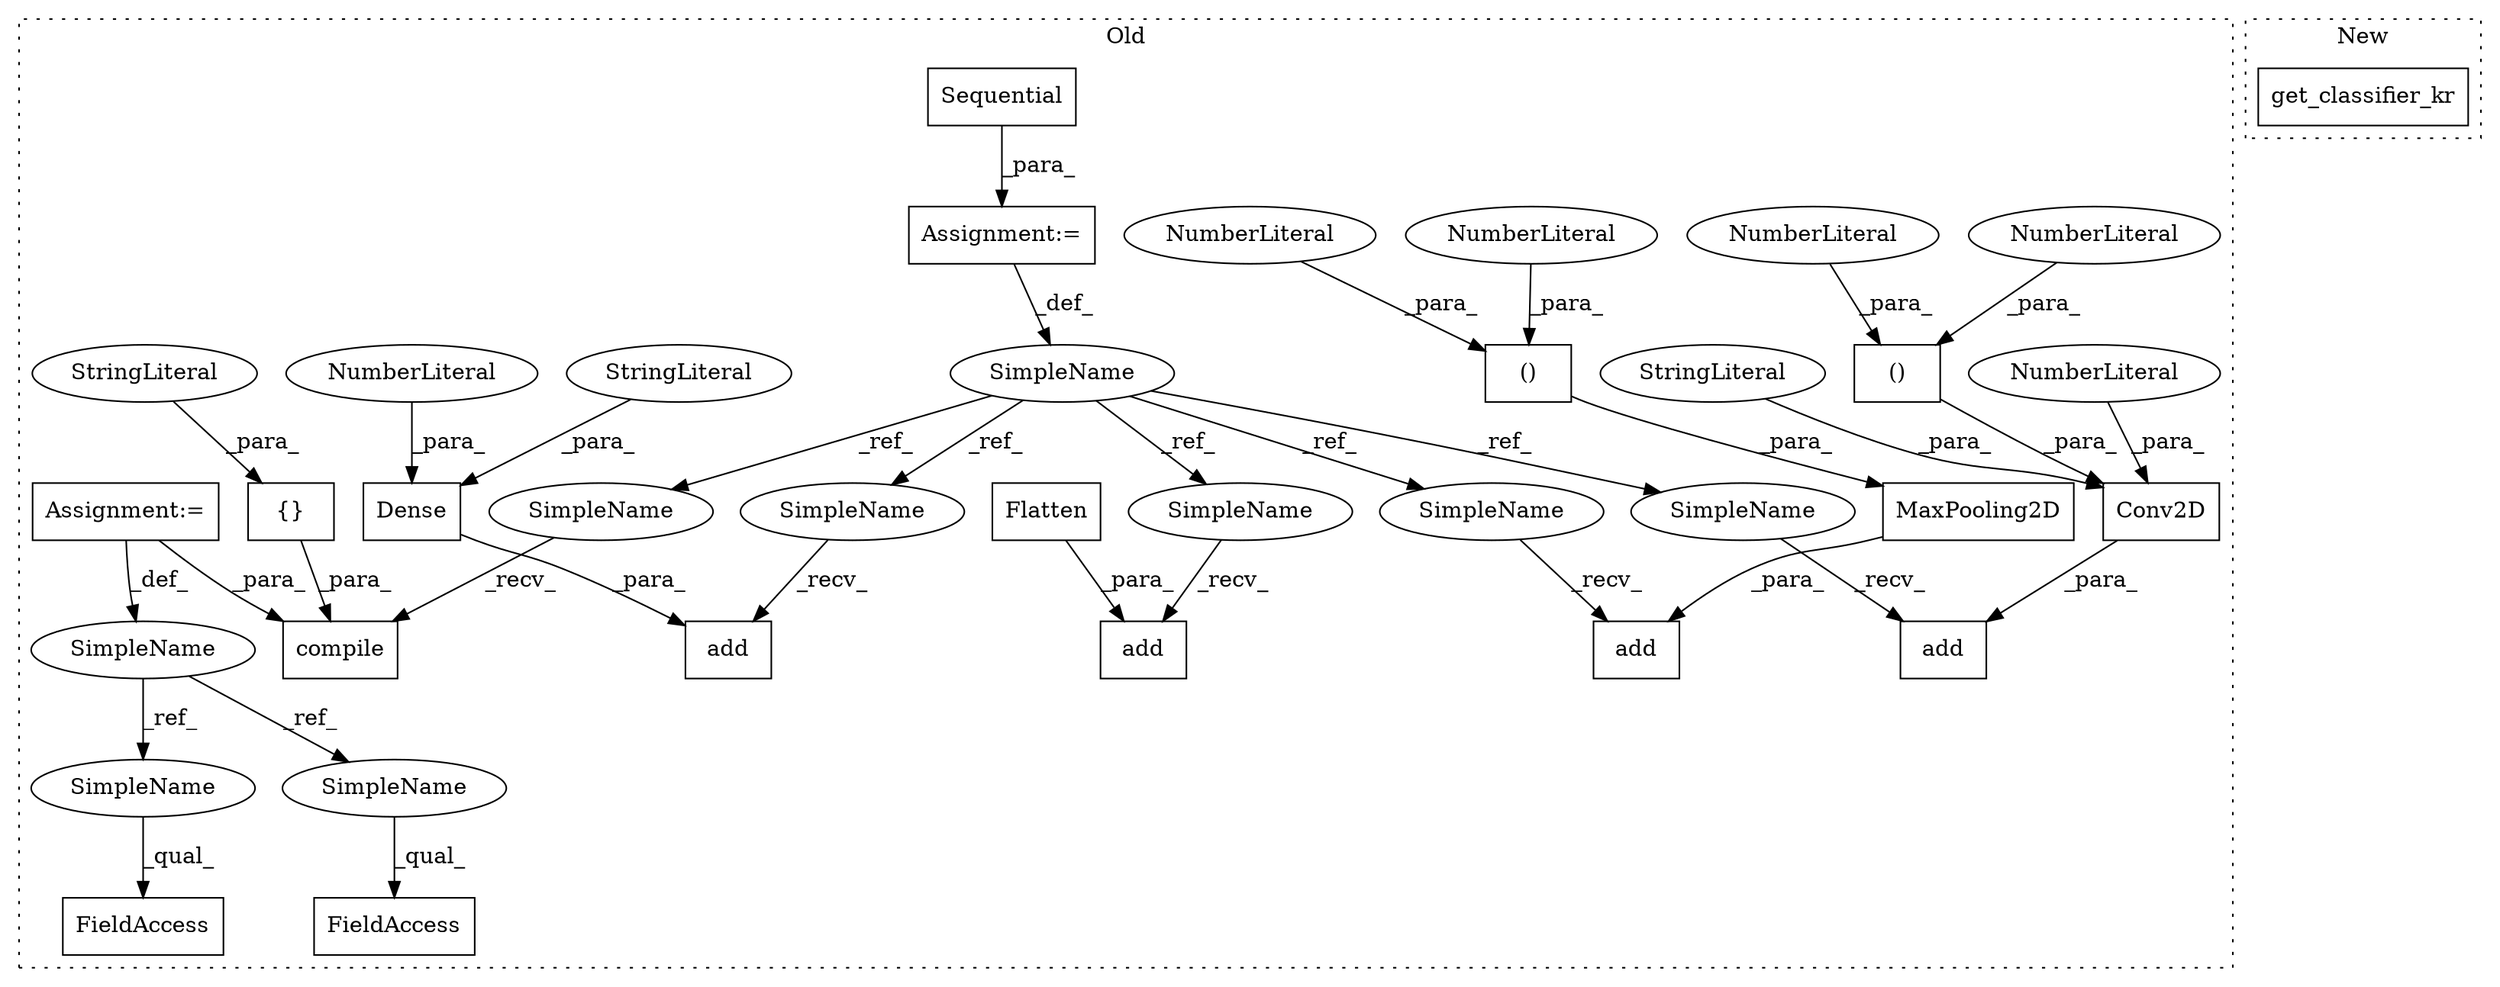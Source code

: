 digraph G {
subgraph cluster0 {
1 [label="Sequential" a="32" s="4639" l="12" shape="box"];
3 [label="add" a="32" s="4808,4821" l="4,1" shape="box"];
4 [label="SimpleName" a="42" s="4633" l="5" shape="ellipse"];
5 [label="compile" a="32" s="4870,4968" l="8,1" shape="box"];
6 [label="add" a="32" s="4663,4743" l="4,1" shape="box"];
7 [label="()" a="106" s="4710" l="31" shape="box"];
8 [label="add" a="32" s="4756,4795" l="4,1" shape="box"];
9 [label="()" a="106" s="4778" l="15" shape="box"];
10 [label="add" a="32" s="4834,4857" l="4,1" shape="box"];
11 [label="Conv2D" a="32" s="4667,4741" l="7,2" shape="box"];
12 [label="NumberLiteral" a="34" s="4674" l="1" shape="ellipse"];
13 [label="NumberLiteral" a="34" s="4710" l="2" shape="ellipse"];
14 [label="NumberLiteral" a="34" s="4740" l="1" shape="ellipse"];
15 [label="NumberLiteral" a="34" s="4778" l="1" shape="ellipse"];
16 [label="{}" a="4" s="4956,4967" l="1,1" shape="box"];
17 [label="NumberLiteral" a="34" s="4792" l="1" shape="ellipse"];
18 [label="Flatten" a="32" s="4812" l="9" shape="box"];
19 [label="StringLiteral" a="45" s="4957" l="10" shape="ellipse"];
20 [label="StringLiteral" a="45" s="4698" l="6" shape="ellipse"];
21 [label="Dense" a="32" s="4838,4856" l="6,1" shape="box"];
22 [label="StringLiteral" a="45" s="4847" l="9" shape="ellipse"];
23 [label="MaxPooling2D" a="32" s="4760,4793" l="18,2" shape="box"];
24 [label="Assignment:=" a="7" s="4638" l="1" shape="box"];
25 [label="NumberLiteral" a="34" s="4844" l="2" shape="ellipse"];
26 [label="Assignment:=" a="7" s="4300" l="5" shape="box"];
27 [label="FieldAccess" a="22" s="4878" l="12" shape="box"];
28 [label="SimpleName" a="42" s="4300" l="5" shape="ellipse"];
29 [label="FieldAccess" a="22" s="4493" l="13" shape="box"];
30 [label="SimpleName" a="42" s="4750" l="5" shape="ellipse"];
31 [label="SimpleName" a="42" s="4657" l="5" shape="ellipse"];
32 [label="SimpleName" a="42" s="4802" l="5" shape="ellipse"];
33 [label="SimpleName" a="42" s="4864" l="5" shape="ellipse"];
34 [label="SimpleName" a="42" s="4828" l="5" shape="ellipse"];
35 [label="SimpleName" a="42" s="4493" l="5" shape="ellipse"];
36 [label="SimpleName" a="42" s="4878" l="5" shape="ellipse"];
label = "Old";
style="dotted";
}
subgraph cluster1 {
2 [label="get_classifier_kr" a="32" s="3096" l="19" shape="box"];
label = "New";
style="dotted";
}
1 -> 24 [label="_para_"];
4 -> 31 [label="_ref_"];
4 -> 30 [label="_ref_"];
4 -> 32 [label="_ref_"];
4 -> 33 [label="_ref_"];
4 -> 34 [label="_ref_"];
7 -> 11 [label="_para_"];
9 -> 23 [label="_para_"];
11 -> 6 [label="_para_"];
12 -> 11 [label="_para_"];
13 -> 7 [label="_para_"];
14 -> 7 [label="_para_"];
15 -> 9 [label="_para_"];
16 -> 5 [label="_para_"];
17 -> 9 [label="_para_"];
18 -> 3 [label="_para_"];
19 -> 16 [label="_para_"];
20 -> 11 [label="_para_"];
21 -> 10 [label="_para_"];
22 -> 21 [label="_para_"];
23 -> 8 [label="_para_"];
24 -> 4 [label="_def_"];
25 -> 21 [label="_para_"];
26 -> 28 [label="_def_"];
26 -> 5 [label="_para_"];
28 -> 36 [label="_ref_"];
28 -> 35 [label="_ref_"];
30 -> 8 [label="_recv_"];
31 -> 6 [label="_recv_"];
32 -> 3 [label="_recv_"];
33 -> 5 [label="_recv_"];
34 -> 10 [label="_recv_"];
35 -> 29 [label="_qual_"];
36 -> 27 [label="_qual_"];
}